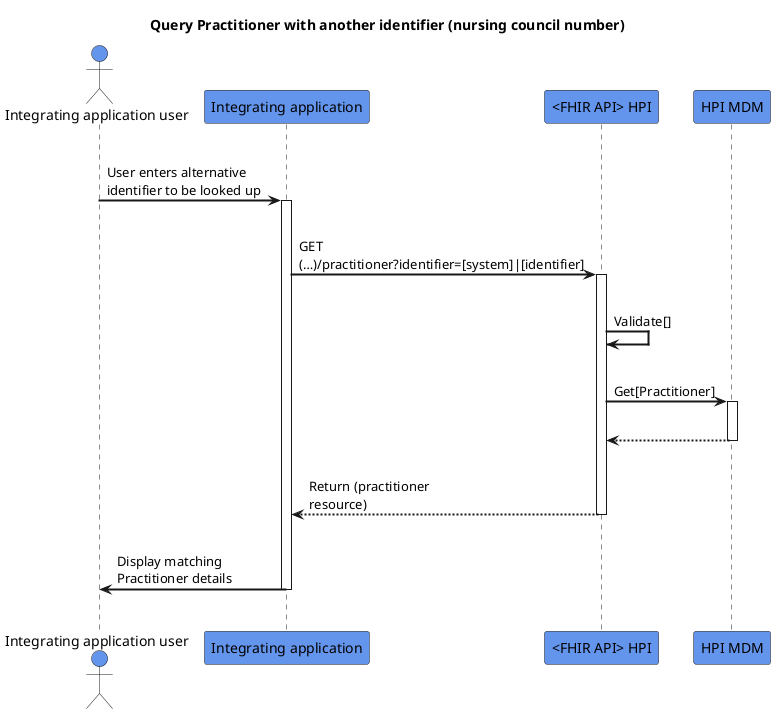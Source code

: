 @startuml
skinparam sequenceArrowThickness 2
skinparam roundcorner 5
skinparam maxmessagesize 180
skinparam sequenceParticipant bold
title Query Practitioner with another identifier (nursing council number)
actor "Integrating application user" as User #CornflowerBlue
participant "Integrating application" as A #CornflowerBlue
participant "<FHIR API> HPI" as B #CornflowerBlue
participant "HPI MDM" as C #CornflowerBlue
|||
User -> A: User enters alternative identifier to be looked up
activate A
|||
A -> B: GET (…)/practitioner?identifier=[system]|[identifier]
activate B
|||
B -> B: Validate[]
|||
B -> C: Get[Practitioner]
activate C
|||

C -[dashed]-> B:  
deactivate C
|||
B -[dashed]-> A:Return (practitioner resource)
deactivate B
|||
A -> User: Display matching Practitioner details
deactivate A
|||
@enduml
